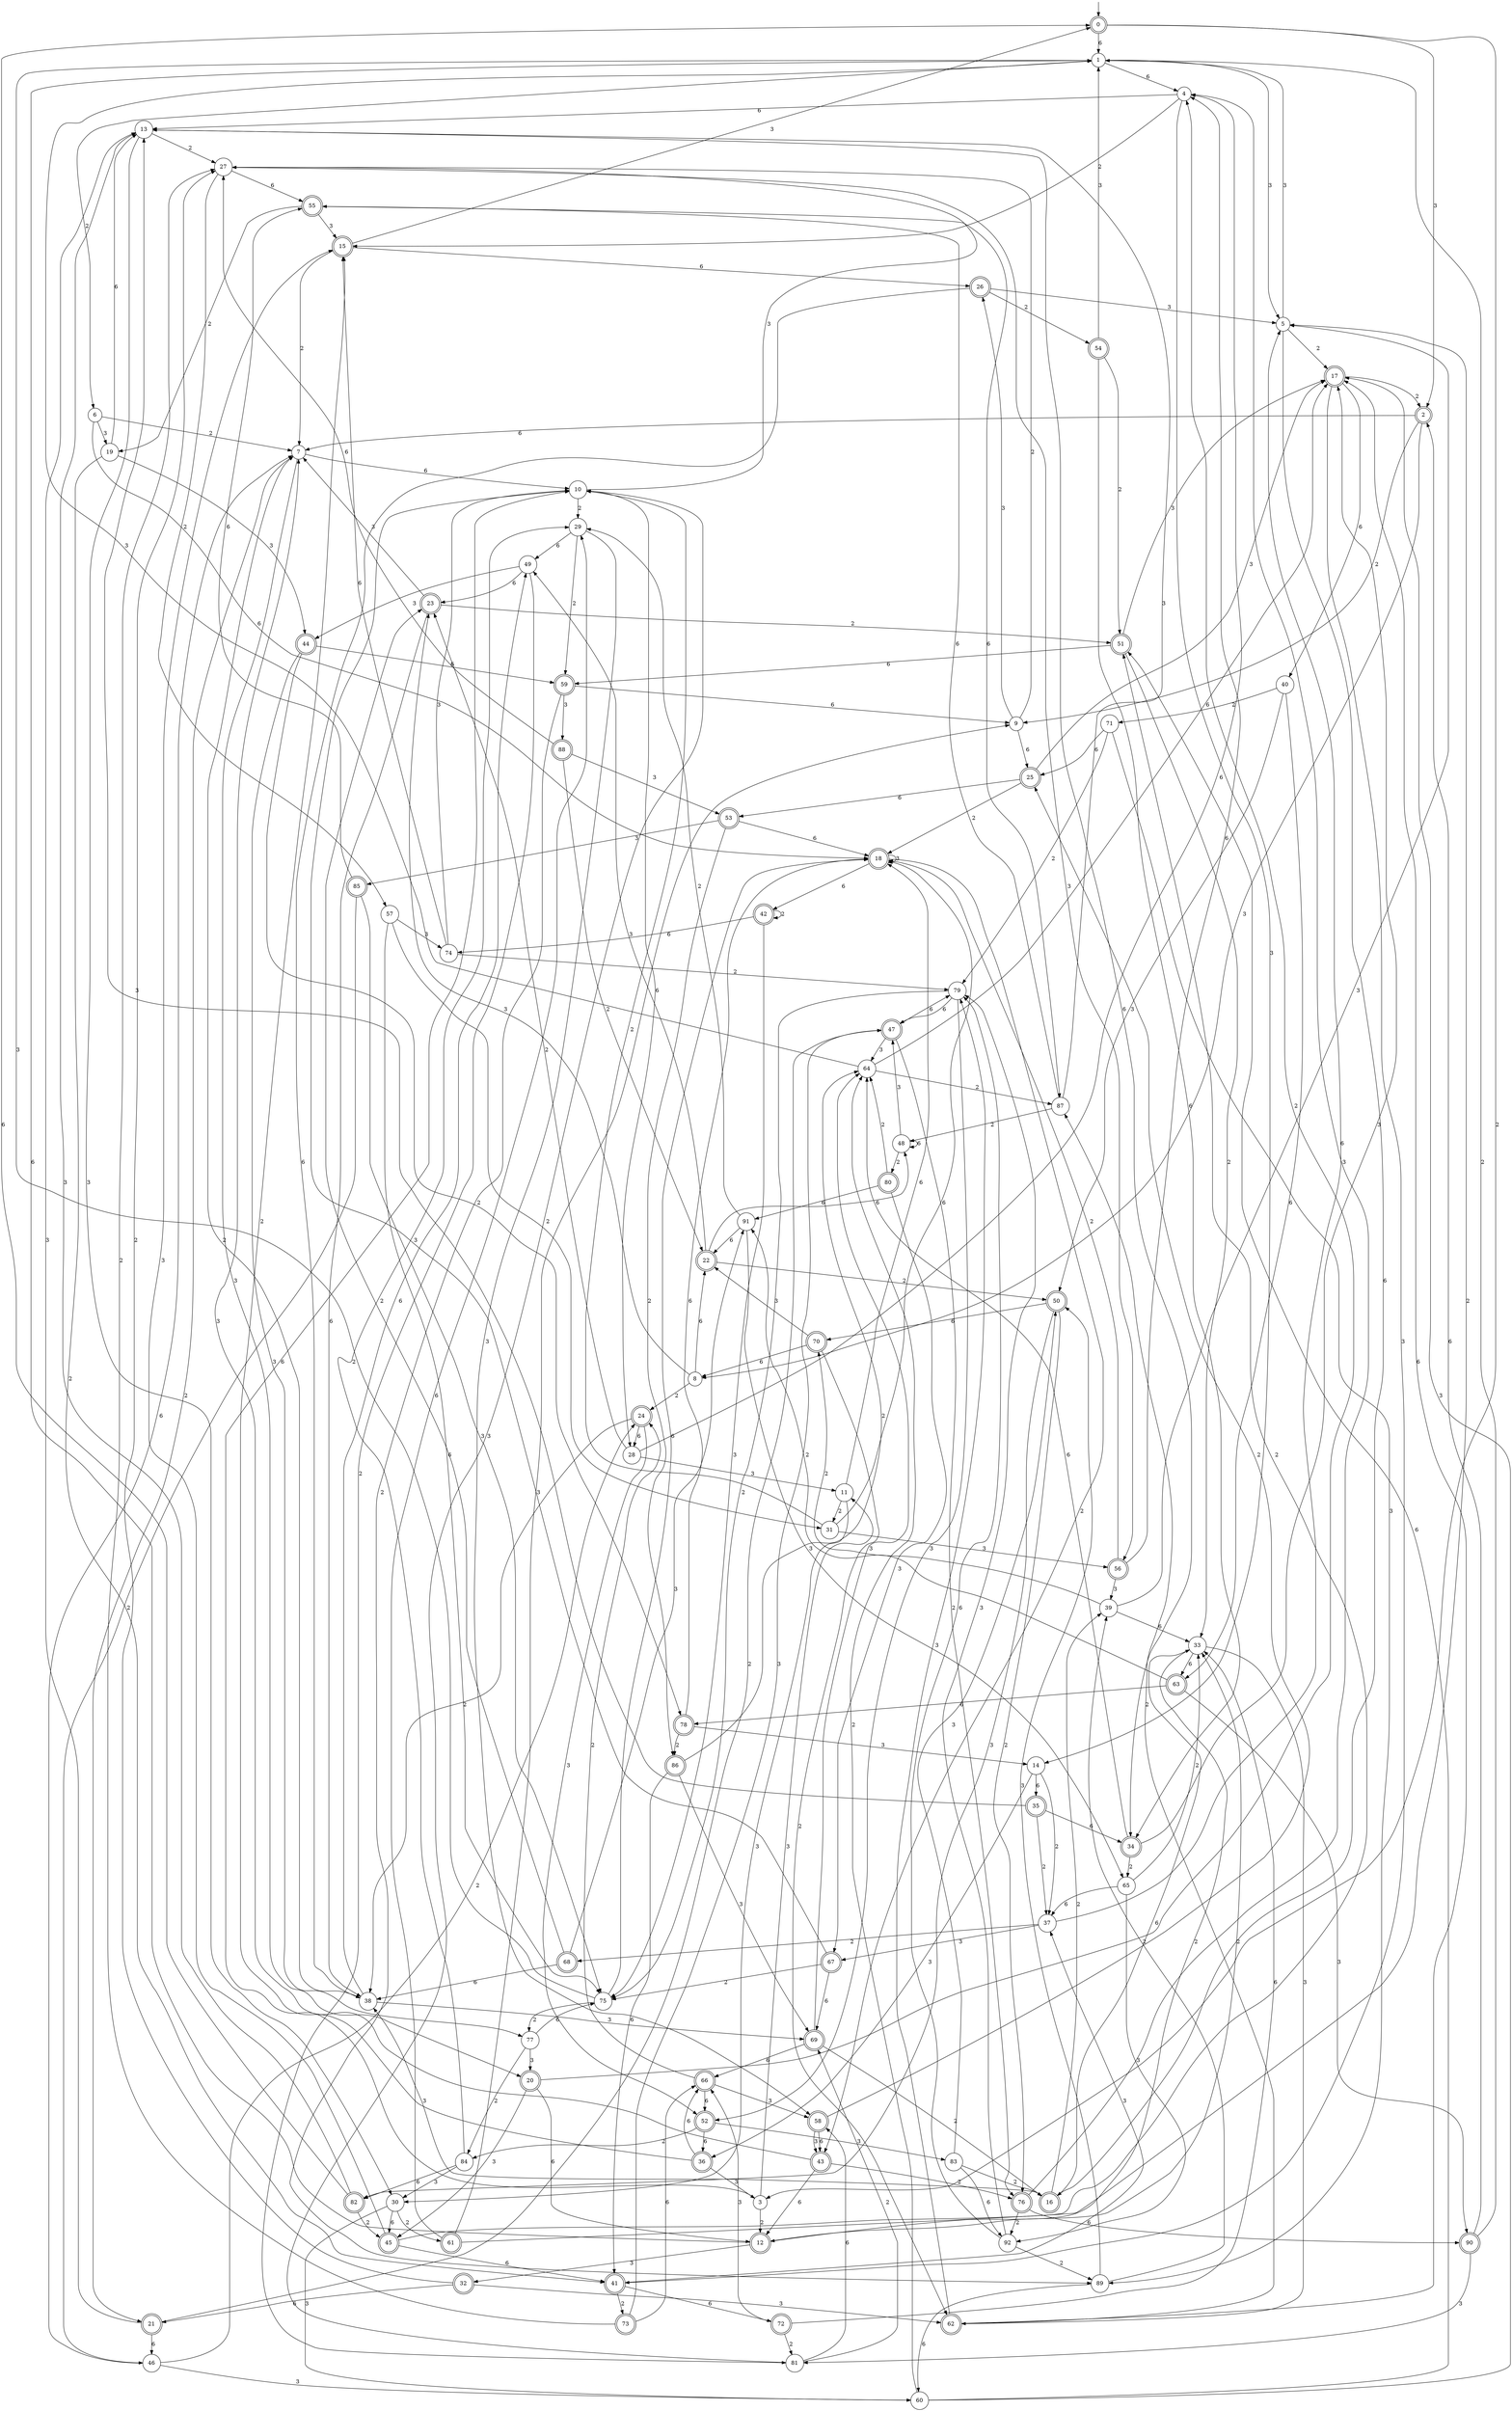 digraph g {

	s0 [shape="doublecircle" label="0"];
	s1 [shape="circle" label="1"];
	s2 [shape="doublecircle" label="2"];
	s3 [shape="circle" label="3"];
	s4 [shape="circle" label="4"];
	s5 [shape="circle" label="5"];
	s6 [shape="circle" label="6"];
	s7 [shape="circle" label="7"];
	s8 [shape="circle" label="8"];
	s9 [shape="circle" label="9"];
	s10 [shape="circle" label="10"];
	s11 [shape="circle" label="11"];
	s12 [shape="doublecircle" label="12"];
	s13 [shape="circle" label="13"];
	s14 [shape="circle" label="14"];
	s15 [shape="doublecircle" label="15"];
	s16 [shape="doublecircle" label="16"];
	s17 [shape="doublecircle" label="17"];
	s18 [shape="doublecircle" label="18"];
	s19 [shape="circle" label="19"];
	s20 [shape="doublecircle" label="20"];
	s21 [shape="doublecircle" label="21"];
	s22 [shape="doublecircle" label="22"];
	s23 [shape="doublecircle" label="23"];
	s24 [shape="doublecircle" label="24"];
	s25 [shape="doublecircle" label="25"];
	s26 [shape="doublecircle" label="26"];
	s27 [shape="circle" label="27"];
	s28 [shape="circle" label="28"];
	s29 [shape="circle" label="29"];
	s30 [shape="circle" label="30"];
	s31 [shape="circle" label="31"];
	s32 [shape="doublecircle" label="32"];
	s33 [shape="circle" label="33"];
	s34 [shape="doublecircle" label="34"];
	s35 [shape="doublecircle" label="35"];
	s36 [shape="doublecircle" label="36"];
	s37 [shape="circle" label="37"];
	s38 [shape="circle" label="38"];
	s39 [shape="circle" label="39"];
	s40 [shape="circle" label="40"];
	s41 [shape="doublecircle" label="41"];
	s42 [shape="doublecircle" label="42"];
	s43 [shape="doublecircle" label="43"];
	s44 [shape="doublecircle" label="44"];
	s45 [shape="doublecircle" label="45"];
	s46 [shape="circle" label="46"];
	s47 [shape="doublecircle" label="47"];
	s48 [shape="circle" label="48"];
	s49 [shape="circle" label="49"];
	s50 [shape="doublecircle" label="50"];
	s51 [shape="doublecircle" label="51"];
	s52 [shape="doublecircle" label="52"];
	s53 [shape="doublecircle" label="53"];
	s54 [shape="doublecircle" label="54"];
	s55 [shape="doublecircle" label="55"];
	s56 [shape="doublecircle" label="56"];
	s57 [shape="circle" label="57"];
	s58 [shape="doublecircle" label="58"];
	s59 [shape="doublecircle" label="59"];
	s60 [shape="circle" label="60"];
	s61 [shape="doublecircle" label="61"];
	s62 [shape="doublecircle" label="62"];
	s63 [shape="doublecircle" label="63"];
	s64 [shape="circle" label="64"];
	s65 [shape="circle" label="65"];
	s66 [shape="doublecircle" label="66"];
	s67 [shape="doublecircle" label="67"];
	s68 [shape="doublecircle" label="68"];
	s69 [shape="doublecircle" label="69"];
	s70 [shape="doublecircle" label="70"];
	s71 [shape="circle" label="71"];
	s72 [shape="doublecircle" label="72"];
	s73 [shape="doublecircle" label="73"];
	s74 [shape="circle" label="74"];
	s75 [shape="circle" label="75"];
	s76 [shape="doublecircle" label="76"];
	s77 [shape="circle" label="77"];
	s78 [shape="doublecircle" label="78"];
	s79 [shape="circle" label="79"];
	s80 [shape="doublecircle" label="80"];
	s81 [shape="circle" label="81"];
	s82 [shape="doublecircle" label="82"];
	s83 [shape="circle" label="83"];
	s84 [shape="circle" label="84"];
	s85 [shape="doublecircle" label="85"];
	s86 [shape="doublecircle" label="86"];
	s87 [shape="circle" label="87"];
	s88 [shape="doublecircle" label="88"];
	s89 [shape="circle" label="89"];
	s90 [shape="doublecircle" label="90"];
	s91 [shape="circle" label="91"];
	s92 [shape="circle" label="92"];
	s0 -> s1 [label="6"];
	s0 -> s2 [label="3"];
	s0 -> s3 [label="2"];
	s1 -> s4 [label="6"];
	s1 -> s5 [label="3"];
	s1 -> s6 [label="2"];
	s2 -> s7 [label="6"];
	s2 -> s8 [label="3"];
	s2 -> s9 [label="2"];
	s3 -> s10 [label="6"];
	s3 -> s11 [label="3"];
	s3 -> s12 [label="2"];
	s4 -> s13 [label="6"];
	s4 -> s14 [label="3"];
	s4 -> s15 [label="2"];
	s5 -> s16 [label="6"];
	s5 -> s1 [label="3"];
	s5 -> s17 [label="2"];
	s6 -> s18 [label="6"];
	s6 -> s19 [label="3"];
	s6 -> s7 [label="2"];
	s7 -> s10 [label="6"];
	s7 -> s20 [label="3"];
	s7 -> s21 [label="2"];
	s8 -> s22 [label="6"];
	s8 -> s23 [label="3"];
	s8 -> s24 [label="2"];
	s9 -> s25 [label="6"];
	s9 -> s26 [label="3"];
	s9 -> s27 [label="2"];
	s10 -> s28 [label="6"];
	s10 -> s27 [label="3"];
	s10 -> s29 [label="2"];
	s11 -> s18 [label="6"];
	s11 -> s30 [label="3"];
	s11 -> s31 [label="2"];
	s12 -> s1 [label="6"];
	s12 -> s32 [label="3"];
	s12 -> s33 [label="2"];
	s13 -> s34 [label="6"];
	s13 -> s30 [label="3"];
	s13 -> s27 [label="2"];
	s14 -> s35 [label="6"];
	s14 -> s36 [label="3"];
	s14 -> s37 [label="2"];
	s15 -> s26 [label="6"];
	s15 -> s0 [label="3"];
	s15 -> s7 [label="2"];
	s16 -> s33 [label="6"];
	s16 -> s38 [label="3"];
	s16 -> s39 [label="2"];
	s17 -> s40 [label="6"];
	s17 -> s41 [label="3"];
	s17 -> s2 [label="2"];
	s18 -> s42 [label="6"];
	s18 -> s18 [label="3"];
	s18 -> s43 [label="2"];
	s19 -> s13 [label="6"];
	s19 -> s44 [label="3"];
	s19 -> s41 [label="2"];
	s20 -> s12 [label="6"];
	s20 -> s45 [label="3"];
	s20 -> s4 [label="2"];
	s21 -> s46 [label="6"];
	s21 -> s13 [label="3"];
	s21 -> s47 [label="2"];
	s22 -> s48 [label="6"];
	s22 -> s49 [label="3"];
	s22 -> s50 [label="2"];
	s23 -> s38 [label="6"];
	s23 -> s7 [label="3"];
	s23 -> s51 [label="2"];
	s24 -> s28 [label="6"];
	s24 -> s52 [label="3"];
	s24 -> s38 [label="2"];
	s25 -> s53 [label="6"];
	s25 -> s17 [label="3"];
	s25 -> s18 [label="2"];
	s26 -> s38 [label="6"];
	s26 -> s5 [label="3"];
	s26 -> s54 [label="2"];
	s27 -> s55 [label="6"];
	s27 -> s56 [label="3"];
	s27 -> s57 [label="2"];
	s28 -> s4 [label="6"];
	s28 -> s11 [label="3"];
	s28 -> s23 [label="2"];
	s29 -> s49 [label="6"];
	s29 -> s58 [label="3"];
	s29 -> s59 [label="2"];
	s30 -> s45 [label="6"];
	s30 -> s60 [label="3"];
	s30 -> s61 [label="2"];
	s31 -> s18 [label="6"];
	s31 -> s56 [label="3"];
	s31 -> s10 [label="2"];
	s32 -> s21 [label="6"];
	s32 -> s62 [label="3"];
	s32 -> s27 [label="2"];
	s33 -> s63 [label="6"];
	s33 -> s62 [label="3"];
	s33 -> s12 [label="2"];
	s34 -> s64 [label="6"];
	s34 -> s17 [label="3"];
	s34 -> s65 [label="2"];
	s35 -> s34 [label="6"];
	s35 -> s13 [label="3"];
	s35 -> s37 [label="2"];
	s36 -> s66 [label="6"];
	s36 -> s3 [label="3"];
	s36 -> s15 [label="2"];
	s37 -> s5 [label="6"];
	s37 -> s67 [label="3"];
	s37 -> s68 [label="2"];
	s38 -> s49 [label="6"];
	s38 -> s69 [label="3"];
	s38 -> s7 [label="2"];
	s39 -> s33 [label="6"];
	s39 -> s5 [label="3"];
	s39 -> s70 [label="2"];
	s40 -> s63 [label="6"];
	s40 -> s50 [label="3"];
	s40 -> s71 [label="2"];
	s41 -> s72 [label="6"];
	s41 -> s37 [label="3"];
	s41 -> s73 [label="2"];
	s42 -> s74 [label="6"];
	s42 -> s75 [label="3"];
	s42 -> s42 [label="2"];
	s43 -> s12 [label="6"];
	s43 -> s7 [label="3"];
	s43 -> s76 [label="2"];
	s44 -> s59 [label="6"];
	s44 -> s77 [label="3"];
	s44 -> s78 [label="2"];
	s45 -> s41 [label="6"];
	s45 -> s15 [label="3"];
	s45 -> s51 [label="2"];
	s46 -> s7 [label="6"];
	s46 -> s60 [label="3"];
	s46 -> s24 [label="2"];
	s47 -> s79 [label="6"];
	s47 -> s64 [label="3"];
	s47 -> s76 [label="2"];
	s48 -> s48 [label="6"];
	s48 -> s47 [label="3"];
	s48 -> s80 [label="2"];
	s49 -> s23 [label="6"];
	s49 -> s44 [label="3"];
	s49 -> s81 [label="2"];
	s50 -> s70 [label="6"];
	s50 -> s82 [label="3"];
	s50 -> s76 [label="2"];
	s51 -> s59 [label="6"];
	s51 -> s17 [label="3"];
	s51 -> s33 [label="2"];
	s52 -> s36 [label="6"];
	s52 -> s83 [label="3"];
	s52 -> s84 [label="2"];
	s53 -> s18 [label="6"];
	s53 -> s85 [label="3"];
	s53 -> s86 [label="2"];
	s54 -> s34 [label="6"];
	s54 -> s1 [label="3"];
	s54 -> s51 [label="2"];
	s55 -> s87 [label="6"];
	s55 -> s15 [label="3"];
	s55 -> s19 [label="2"];
	s56 -> s4 [label="6"];
	s56 -> s39 [label="3"];
	s56 -> s18 [label="2"];
	s57 -> s75 [label="6"];
	s57 -> s74 [label="3"];
	s57 -> s31 [label="2"];
	s58 -> s43 [label="6"];
	s58 -> s43 [label="3"];
	s58 -> s25 [label="2"];
	s59 -> s9 [label="6"];
	s59 -> s88 [label="3"];
	s59 -> s89 [label="2"];
	s60 -> s51 [label="6"];
	s60 -> s17 [label="3"];
	s60 -> s64 [label="2"];
	s61 -> s29 [label="6"];
	s61 -> s9 [label="3"];
	s61 -> s5 [label="2"];
	s62 -> s17 [label="6"];
	s62 -> s79 [label="3"];
	s62 -> s87 [label="2"];
	s63 -> s78 [label="6"];
	s63 -> s90 [label="3"];
	s63 -> s91 [label="2"];
	s64 -> s17 [label="6"];
	s64 -> s1 [label="3"];
	s64 -> s87 [label="2"];
	s65 -> s37 [label="6"];
	s65 -> s92 [label="3"];
	s65 -> s33 [label="2"];
	s66 -> s52 [label="6"];
	s66 -> s58 [label="3"];
	s66 -> s24 [label="2"];
	s67 -> s69 [label="6"];
	s67 -> s10 [label="3"];
	s67 -> s75 [label="2"];
	s68 -> s38 [label="6"];
	s68 -> s91 [label="3"];
	s68 -> s23 [label="2"];
	s69 -> s66 [label="6"];
	s69 -> s64 [label="3"];
	s69 -> s16 [label="2"];
	s70 -> s8 [label="6"];
	s70 -> s22 [label="3"];
	s70 -> s62 [label="2"];
	s71 -> s25 [label="6"];
	s71 -> s89 [label="3"];
	s71 -> s79 [label="2"];
	s72 -> s33 [label="6"];
	s72 -> s66 [label="3"];
	s72 -> s81 [label="2"];
	s73 -> s66 [label="6"];
	s73 -> s47 [label="3"];
	s73 -> s27 [label="2"];
	s74 -> s15 [label="6"];
	s74 -> s10 [label="3"];
	s74 -> s79 [label="2"];
	s75 -> s18 [label="6"];
	s75 -> s1 [label="3"];
	s75 -> s77 [label="2"];
	s76 -> s90 [label="6"];
	s76 -> s4 [label="3"];
	s76 -> s92 [label="2"];
	s77 -> s75 [label="6"];
	s77 -> s20 [label="3"];
	s77 -> s84 [label="2"];
	s78 -> s18 [label="6"];
	s78 -> s14 [label="3"];
	s78 -> s86 [label="2"];
	s79 -> s47 [label="6"];
	s79 -> s52 [label="3"];
	s79 -> s75 [label="2"];
	s80 -> s91 [label="6"];
	s80 -> s67 [label="3"];
	s80 -> s64 [label="2"];
	s81 -> s58 [label="6"];
	s81 -> s10 [label="3"];
	s81 -> s69 [label="2"];
	s82 -> s0 [label="6"];
	s82 -> s13 [label="3"];
	s82 -> s45 [label="2"];
	s83 -> s92 [label="6"];
	s83 -> s50 [label="3"];
	s83 -> s16 [label="2"];
	s84 -> s82 [label="6"];
	s84 -> s30 [label="3"];
	s84 -> s29 [label="2"];
	s85 -> s55 [label="6"];
	s85 -> s75 [label="3"];
	s85 -> s46 [label="2"];
	s86 -> s41 [label="6"];
	s86 -> s69 [label="3"];
	s86 -> s64 [label="2"];
	s87 -> s55 [label="6"];
	s87 -> s13 [label="3"];
	s87 -> s48 [label="2"];
	s88 -> s27 [label="6"];
	s88 -> s53 [label="3"];
	s88 -> s22 [label="2"];
	s89 -> s60 [label="6"];
	s89 -> s50 [label="3"];
	s89 -> s39 [label="2"];
	s90 -> s2 [label="6"];
	s90 -> s81 [label="3"];
	s90 -> s1 [label="2"];
	s91 -> s22 [label="6"];
	s91 -> s65 [label="3"];
	s91 -> s29 [label="2"];
	s92 -> s79 [label="6"];
	s92 -> s79 [label="3"];
	s92 -> s89 [label="2"];

__start0 [label="" shape="none" width="0" height="0"];
__start0 -> s0;

}

